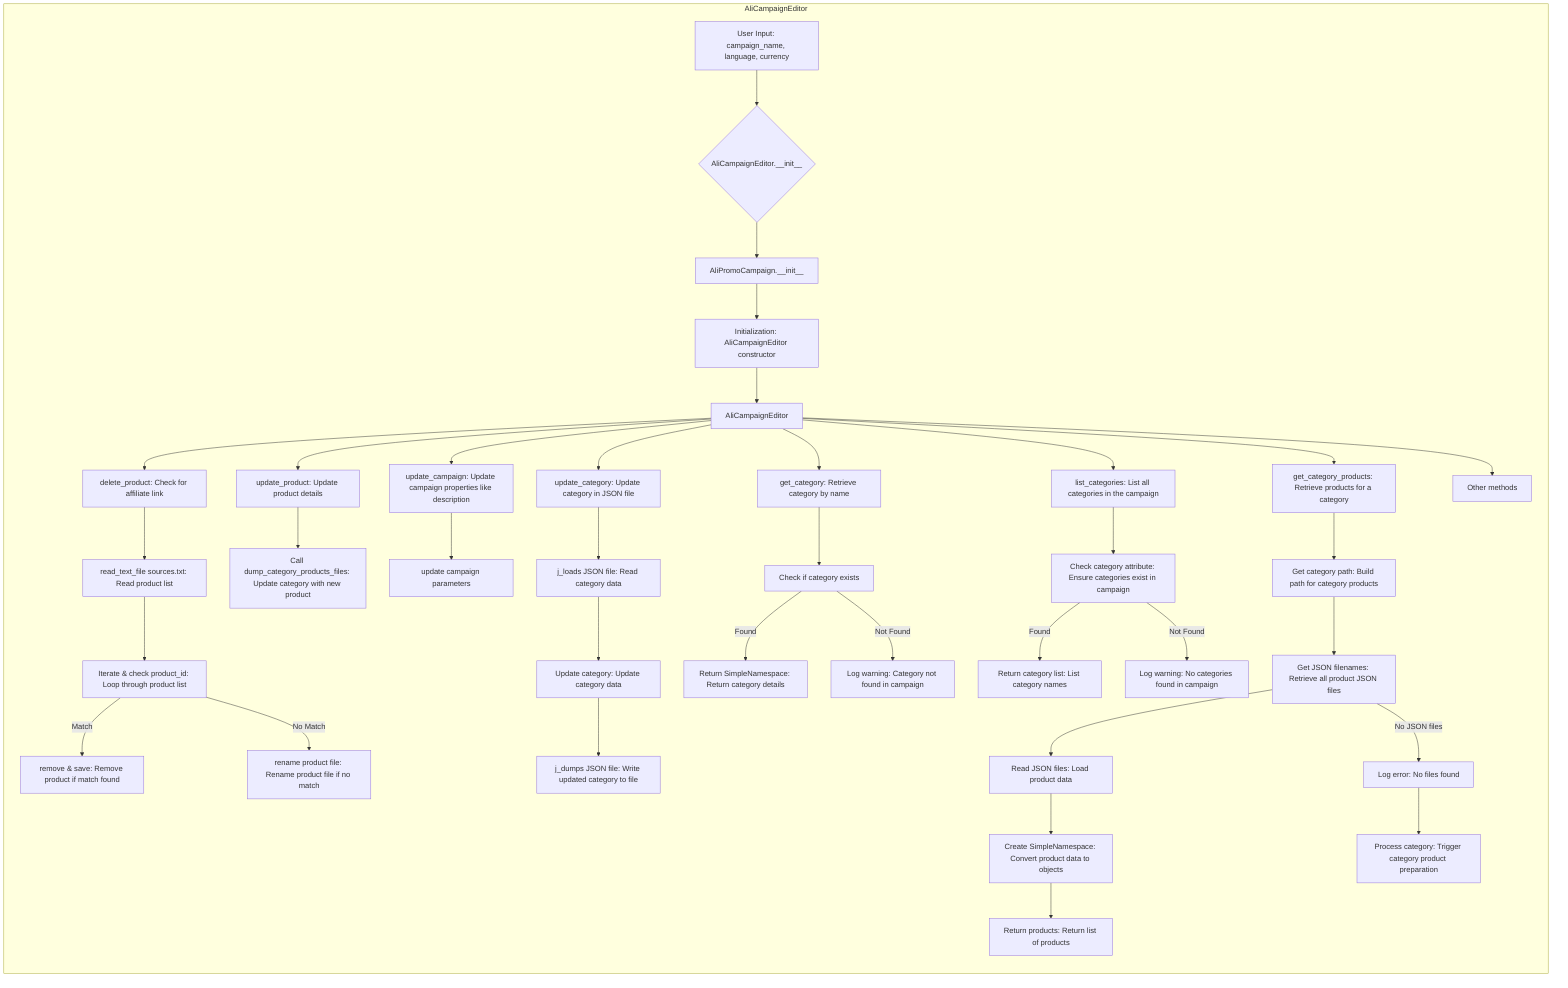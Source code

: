 graph LR
    subgraph AliCampaignEditor
        A[User Input: campaign_name, language, currency] --> B{AliCampaignEditor.__init__};
        B --> C[AliPromoCampaign.__init__];
        C --> D[Initialization: AliCampaignEditor constructor];
        D --> E[AliCampaignEditor];
        
        E --> F[delete_product: Check for affiliate link];
        F --> G[read_text_file sources.txt: Read product list];
        G --> H[Iterate & check product_id: Loop through product list];
        H -- Match --> I[remove & save: Remove product if match found];
        H -- No Match --> J[rename product file: Rename product file if no match];
        
        E --> K[update_product: Update product details];
        K --> L[Call dump_category_products_files: Update category with new product];
        
        E --> M[update_campaign: Update campaign properties like description];
        M --> N[update campaign parameters];
        
        E --> O[update_category: Update category in JSON file];
        O --> P[j_loads JSON file: Read category data];
        P --> Q[Update category: Update category data];
        Q --> R[j_dumps JSON file: Write updated category to file];
        
        E --> S[get_category: Retrieve category by name];
        S --> T[Check if category exists];
        T -- Found --> U[Return SimpleNamespace: Return category details];
        T -- Not Found --> V[Log warning: Category not found in campaign];
        
        E --> W[list_categories: List all categories in the campaign];
        W --> X[Check category attribute: Ensure categories exist in campaign];
        X -- Found --> Y[Return category list: List category names];
        X -- Not Found --> Z[Log warning: No categories found in campaign];
        
        E --> AA[get_category_products: Retrieve products for a category];
        AA --> AB[Get category path: Build path for category products];
        AB --> AC[Get JSON filenames: Retrieve all product JSON files];
        AC --> AD[Read JSON files: Load product data];
        AD --> AE[Create SimpleNamespace: Convert product data to objects];
        AE --> AF[Return products: Return list of products];
        AC -- No JSON files --> AG[Log error: No files found];
        AG --> AH[Process category: Trigger category product preparation];

        E --> AI[Other methods];
    end